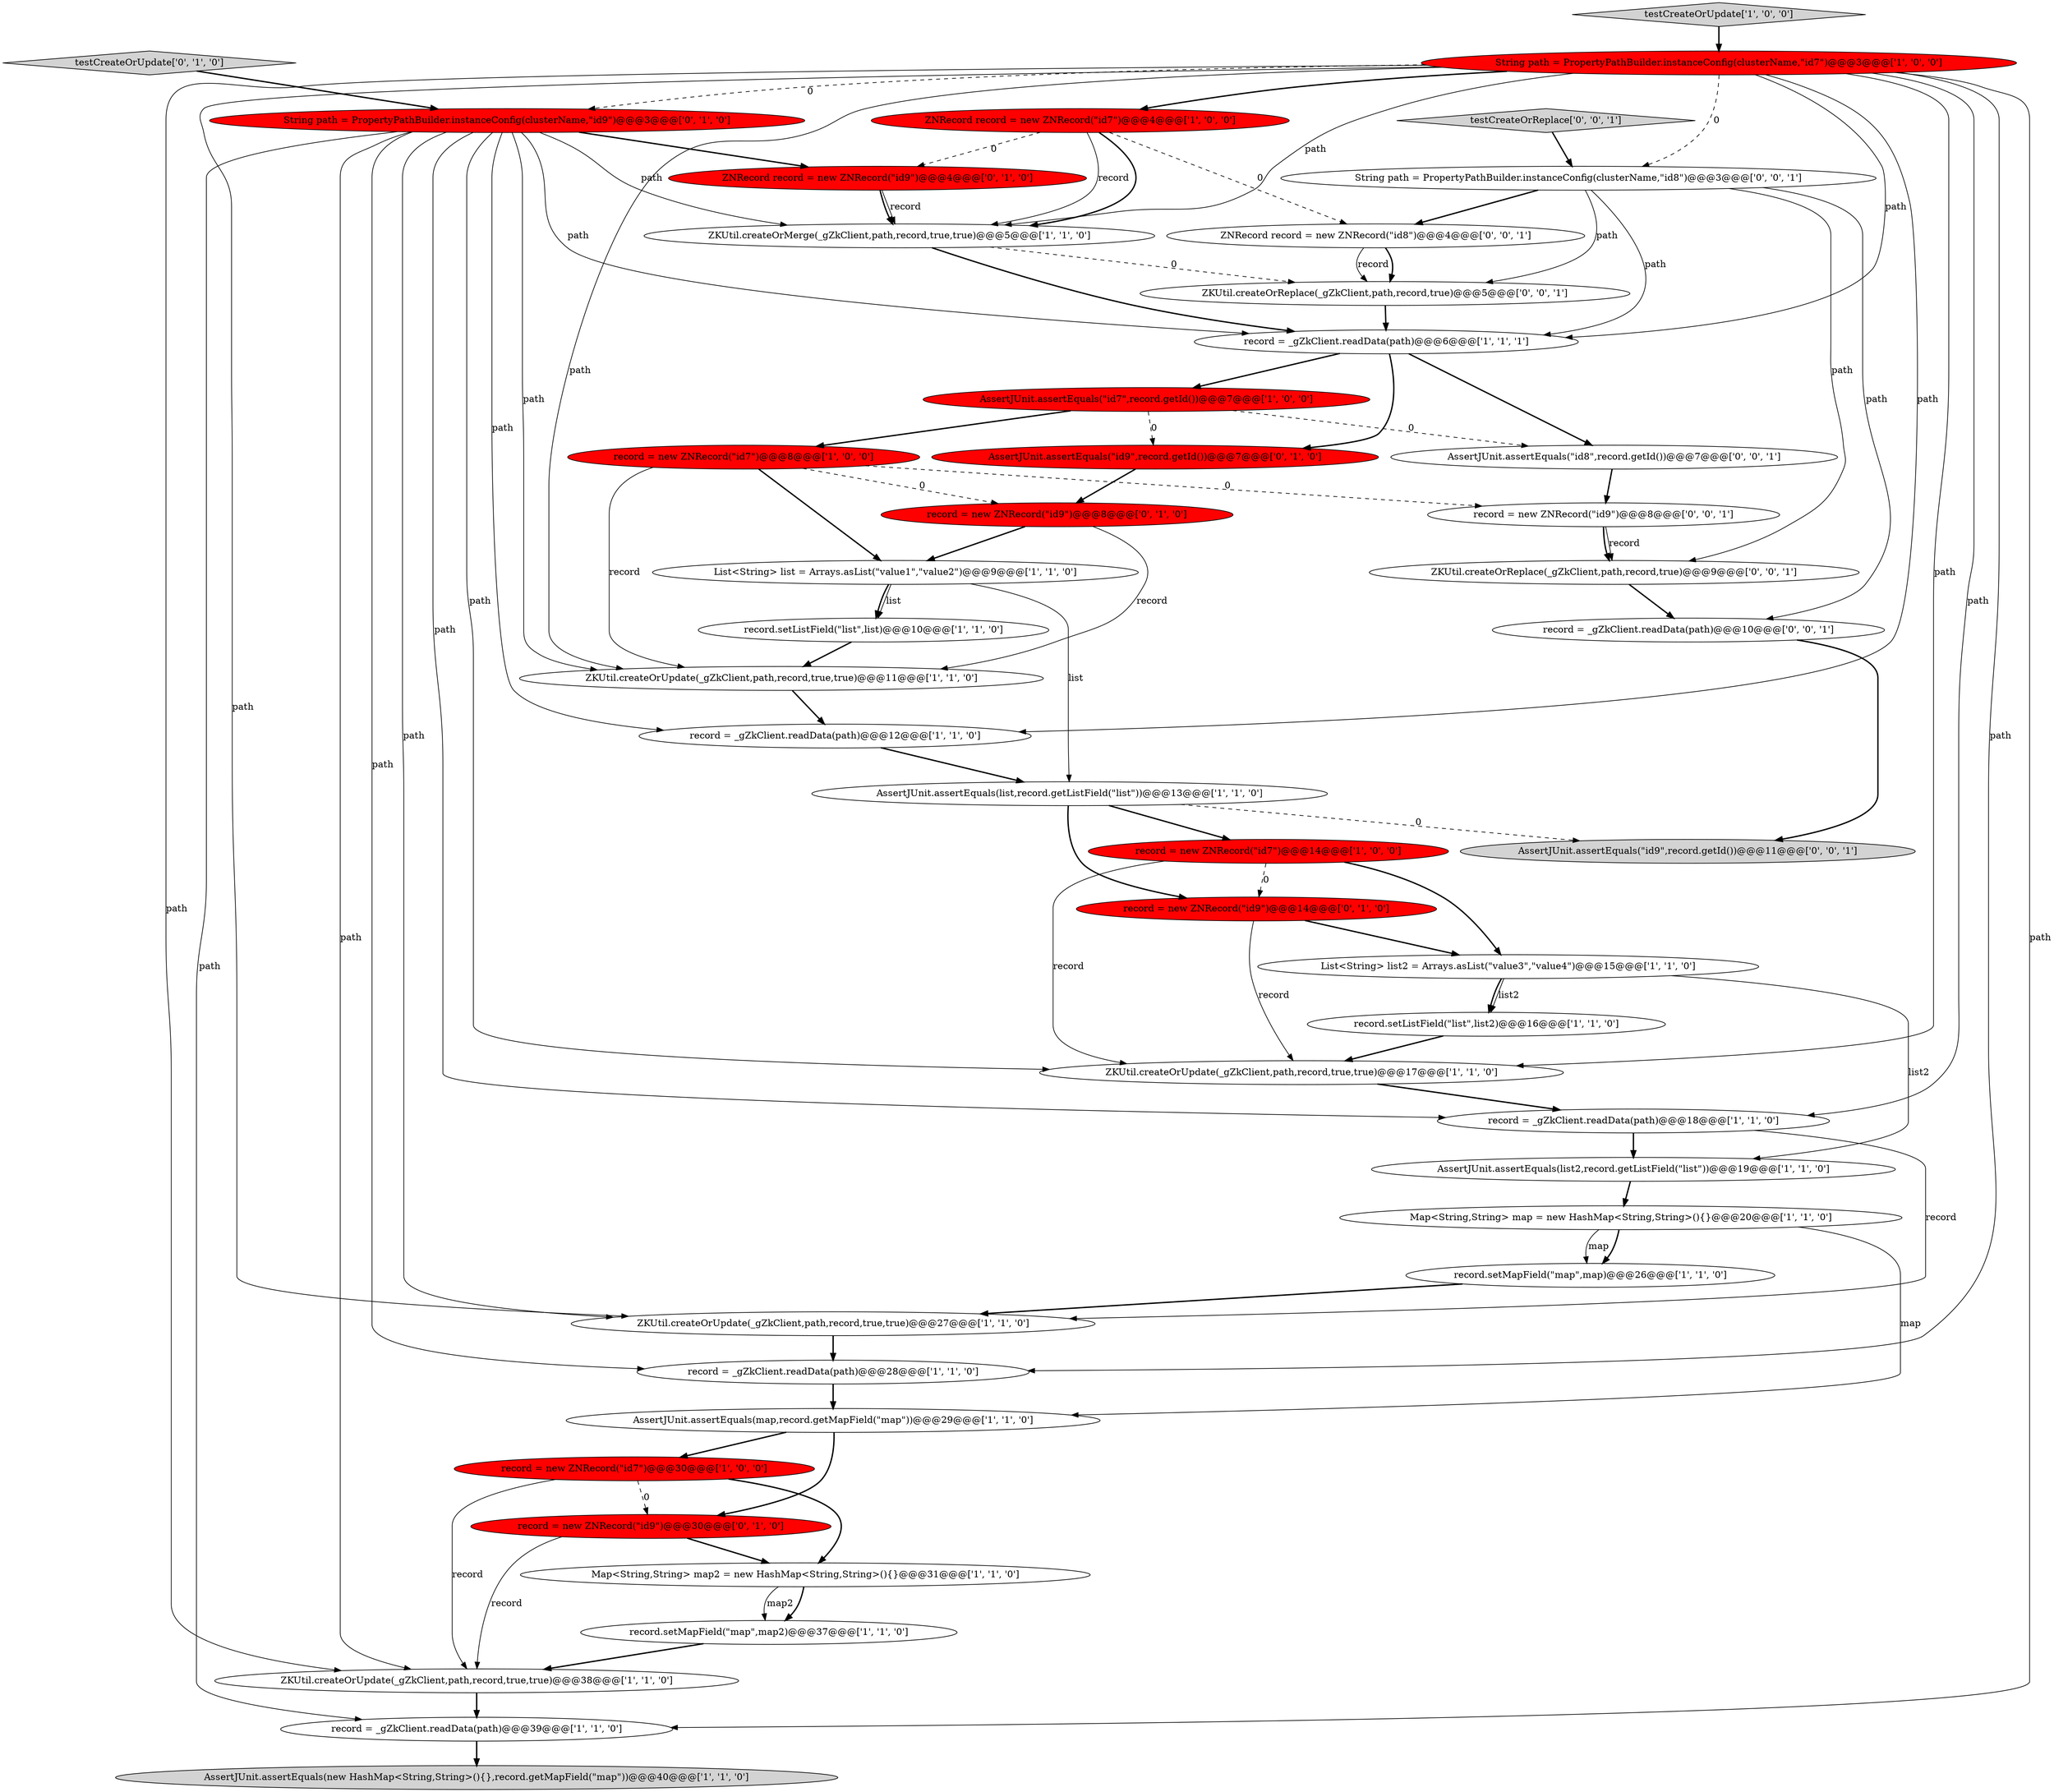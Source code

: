 digraph {
23 [style = filled, label = "List<String> list = Arrays.asList(\"value1\",\"value2\")@@@9@@@['1', '1', '0']", fillcolor = white, shape = ellipse image = "AAA0AAABBB1BBB"];
27 [style = filled, label = "AssertJUnit.assertEquals(\"id7\",record.getId())@@@7@@@['1', '0', '0']", fillcolor = red, shape = ellipse image = "AAA1AAABBB1BBB"];
15 [style = filled, label = "AssertJUnit.assertEquals(new HashMap<String,String>(){},record.getMapField(\"map\"))@@@40@@@['1', '1', '0']", fillcolor = lightgray, shape = ellipse image = "AAA0AAABBB1BBB"];
2 [style = filled, label = "String path = PropertyPathBuilder.instanceConfig(clusterName,\"id7\")@@@3@@@['1', '0', '0']", fillcolor = red, shape = ellipse image = "AAA1AAABBB1BBB"];
29 [style = filled, label = "testCreateOrUpdate['0', '1', '0']", fillcolor = lightgray, shape = diamond image = "AAA0AAABBB2BBB"];
44 [style = filled, label = "AssertJUnit.assertEquals(\"id8\",record.getId())@@@7@@@['0', '0', '1']", fillcolor = white, shape = ellipse image = "AAA0AAABBB3BBB"];
40 [style = filled, label = "AssertJUnit.assertEquals(\"id9\",record.getId())@@@11@@@['0', '0', '1']", fillcolor = lightgray, shape = ellipse image = "AAA0AAABBB3BBB"];
3 [style = filled, label = "record = _gZkClient.readData(path)@@@28@@@['1', '1', '0']", fillcolor = white, shape = ellipse image = "AAA0AAABBB1BBB"];
17 [style = filled, label = "record = new ZNRecord(\"id7\")@@@8@@@['1', '0', '0']", fillcolor = red, shape = ellipse image = "AAA1AAABBB1BBB"];
42 [style = filled, label = "ZKUtil.createOrReplace(_gZkClient,path,record,true)@@@5@@@['0', '0', '1']", fillcolor = white, shape = ellipse image = "AAA0AAABBB3BBB"];
28 [style = filled, label = "List<String> list2 = Arrays.asList(\"value3\",\"value4\")@@@15@@@['1', '1', '0']", fillcolor = white, shape = ellipse image = "AAA0AAABBB1BBB"];
30 [style = filled, label = "ZNRecord record = new ZNRecord(\"id9\")@@@4@@@['0', '1', '0']", fillcolor = red, shape = ellipse image = "AAA1AAABBB2BBB"];
19 [style = filled, label = "AssertJUnit.assertEquals(map,record.getMapField(\"map\"))@@@29@@@['1', '1', '0']", fillcolor = white, shape = ellipse image = "AAA0AAABBB1BBB"];
22 [style = filled, label = "record = _gZkClient.readData(path)@@@39@@@['1', '1', '0']", fillcolor = white, shape = ellipse image = "AAA0AAABBB1BBB"];
24 [style = filled, label = "record = new ZNRecord(\"id7\")@@@30@@@['1', '0', '0']", fillcolor = red, shape = ellipse image = "AAA1AAABBB1BBB"];
0 [style = filled, label = "record = _gZkClient.readData(path)@@@12@@@['1', '1', '0']", fillcolor = white, shape = ellipse image = "AAA0AAABBB1BBB"];
35 [style = filled, label = "String path = PropertyPathBuilder.instanceConfig(clusterName,\"id9\")@@@3@@@['0', '1', '0']", fillcolor = red, shape = ellipse image = "AAA1AAABBB2BBB"];
34 [style = filled, label = "record = new ZNRecord(\"id9\")@@@30@@@['0', '1', '0']", fillcolor = red, shape = ellipse image = "AAA1AAABBB2BBB"];
38 [style = filled, label = "ZNRecord record = new ZNRecord(\"id8\")@@@4@@@['0', '0', '1']", fillcolor = white, shape = ellipse image = "AAA0AAABBB3BBB"];
26 [style = filled, label = "record.setMapField(\"map\",map)@@@26@@@['1', '1', '0']", fillcolor = white, shape = ellipse image = "AAA0AAABBB1BBB"];
8 [style = filled, label = "record = _gZkClient.readData(path)@@@18@@@['1', '1', '0']", fillcolor = white, shape = ellipse image = "AAA0AAABBB1BBB"];
18 [style = filled, label = "ZKUtil.createOrUpdate(_gZkClient,path,record,true,true)@@@11@@@['1', '1', '0']", fillcolor = white, shape = ellipse image = "AAA0AAABBB1BBB"];
4 [style = filled, label = "ZKUtil.createOrMerge(_gZkClient,path,record,true,true)@@@5@@@['1', '1', '0']", fillcolor = white, shape = ellipse image = "AAA0AAABBB1BBB"];
16 [style = filled, label = "record = _gZkClient.readData(path)@@@6@@@['1', '1', '1']", fillcolor = white, shape = ellipse image = "AAA0AAABBB1BBB"];
5 [style = filled, label = "Map<String,String> map2 = new HashMap<String,String>(){}@@@31@@@['1', '1', '0']", fillcolor = white, shape = ellipse image = "AAA0AAABBB1BBB"];
13 [style = filled, label = "ZKUtil.createOrUpdate(_gZkClient,path,record,true,true)@@@27@@@['1', '1', '0']", fillcolor = white, shape = ellipse image = "AAA0AAABBB1BBB"];
39 [style = filled, label = "record = new ZNRecord(\"id9\")@@@8@@@['0', '0', '1']", fillcolor = white, shape = ellipse image = "AAA0AAABBB3BBB"];
43 [style = filled, label = "ZKUtil.createOrReplace(_gZkClient,path,record,true)@@@9@@@['0', '0', '1']", fillcolor = white, shape = ellipse image = "AAA0AAABBB3BBB"];
7 [style = filled, label = "ZKUtil.createOrUpdate(_gZkClient,path,record,true,true)@@@38@@@['1', '1', '0']", fillcolor = white, shape = ellipse image = "AAA0AAABBB1BBB"];
12 [style = filled, label = "record = new ZNRecord(\"id7\")@@@14@@@['1', '0', '0']", fillcolor = red, shape = ellipse image = "AAA1AAABBB1BBB"];
37 [style = filled, label = "testCreateOrReplace['0', '0', '1']", fillcolor = lightgray, shape = diamond image = "AAA0AAABBB3BBB"];
11 [style = filled, label = "record.setListField(\"list\",list)@@@10@@@['1', '1', '0']", fillcolor = white, shape = ellipse image = "AAA0AAABBB1BBB"];
31 [style = filled, label = "record = new ZNRecord(\"id9\")@@@8@@@['0', '1', '0']", fillcolor = red, shape = ellipse image = "AAA1AAABBB2BBB"];
20 [style = filled, label = "record.setListField(\"list\",list2)@@@16@@@['1', '1', '0']", fillcolor = white, shape = ellipse image = "AAA0AAABBB1BBB"];
6 [style = filled, label = "ZKUtil.createOrUpdate(_gZkClient,path,record,true,true)@@@17@@@['1', '1', '0']", fillcolor = white, shape = ellipse image = "AAA0AAABBB1BBB"];
10 [style = filled, label = "AssertJUnit.assertEquals(list,record.getListField(\"list\"))@@@13@@@['1', '1', '0']", fillcolor = white, shape = ellipse image = "AAA0AAABBB1BBB"];
21 [style = filled, label = "AssertJUnit.assertEquals(list2,record.getListField(\"list\"))@@@19@@@['1', '1', '0']", fillcolor = white, shape = ellipse image = "AAA0AAABBB1BBB"];
41 [style = filled, label = "String path = PropertyPathBuilder.instanceConfig(clusterName,\"id8\")@@@3@@@['0', '0', '1']", fillcolor = white, shape = ellipse image = "AAA0AAABBB3BBB"];
33 [style = filled, label = "AssertJUnit.assertEquals(\"id9\",record.getId())@@@7@@@['0', '1', '0']", fillcolor = red, shape = ellipse image = "AAA1AAABBB2BBB"];
36 [style = filled, label = "record = _gZkClient.readData(path)@@@10@@@['0', '0', '1']", fillcolor = white, shape = ellipse image = "AAA0AAABBB3BBB"];
9 [style = filled, label = "record.setMapField(\"map\",map2)@@@37@@@['1', '1', '0']", fillcolor = white, shape = ellipse image = "AAA0AAABBB1BBB"];
25 [style = filled, label = "Map<String,String> map = new HashMap<String,String>(){}@@@20@@@['1', '1', '0']", fillcolor = white, shape = ellipse image = "AAA0AAABBB1BBB"];
32 [style = filled, label = "record = new ZNRecord(\"id9\")@@@14@@@['0', '1', '0']", fillcolor = red, shape = ellipse image = "AAA1AAABBB2BBB"];
14 [style = filled, label = "ZNRecord record = new ZNRecord(\"id7\")@@@4@@@['1', '0', '0']", fillcolor = red, shape = ellipse image = "AAA1AAABBB1BBB"];
1 [style = filled, label = "testCreateOrUpdate['1', '0', '0']", fillcolor = lightgray, shape = diamond image = "AAA0AAABBB1BBB"];
34->7 [style = solid, label="record"];
22->15 [style = bold, label=""];
8->13 [style = solid, label="record"];
5->9 [style = bold, label=""];
28->20 [style = bold, label=""];
35->3 [style = solid, label="path"];
41->36 [style = solid, label="path"];
2->6 [style = solid, label="path"];
2->3 [style = solid, label="path"];
10->32 [style = bold, label=""];
5->9 [style = solid, label="map2"];
9->7 [style = bold, label=""];
38->42 [style = bold, label=""];
19->24 [style = bold, label=""];
2->16 [style = solid, label="path"];
2->13 [style = solid, label="path"];
3->19 [style = bold, label=""];
10->12 [style = bold, label=""];
32->6 [style = solid, label="record"];
2->14 [style = bold, label=""];
27->17 [style = bold, label=""];
2->41 [style = dashed, label="0"];
25->19 [style = solid, label="map"];
18->0 [style = bold, label=""];
4->16 [style = bold, label=""];
19->34 [style = bold, label=""];
38->42 [style = solid, label="record"];
12->28 [style = bold, label=""];
12->6 [style = solid, label="record"];
2->0 [style = solid, label="path"];
2->4 [style = solid, label="path"];
14->4 [style = solid, label="record"];
21->25 [style = bold, label=""];
11->18 [style = bold, label=""];
26->13 [style = bold, label=""];
24->5 [style = bold, label=""];
17->18 [style = solid, label="record"];
16->33 [style = bold, label=""];
25->26 [style = bold, label=""];
41->38 [style = bold, label=""];
29->35 [style = bold, label=""];
24->34 [style = dashed, label="0"];
39->43 [style = solid, label="record"];
14->4 [style = bold, label=""];
41->43 [style = solid, label="path"];
35->0 [style = solid, label="path"];
17->39 [style = dashed, label="0"];
36->40 [style = bold, label=""];
35->6 [style = solid, label="path"];
16->27 [style = bold, label=""];
35->13 [style = solid, label="path"];
28->21 [style = solid, label="list2"];
2->35 [style = dashed, label="0"];
25->26 [style = solid, label="map"];
37->41 [style = bold, label=""];
12->32 [style = dashed, label="0"];
43->36 [style = bold, label=""];
42->16 [style = bold, label=""];
35->18 [style = solid, label="path"];
35->8 [style = solid, label="path"];
2->18 [style = solid, label="path"];
2->8 [style = solid, label="path"];
17->23 [style = bold, label=""];
7->22 [style = bold, label=""];
10->40 [style = dashed, label="0"];
16->44 [style = bold, label=""];
14->38 [style = dashed, label="0"];
23->11 [style = solid, label="list"];
1->2 [style = bold, label=""];
27->44 [style = dashed, label="0"];
23->11 [style = bold, label=""];
23->10 [style = solid, label="list"];
35->30 [style = bold, label=""];
30->4 [style = solid, label="record"];
27->33 [style = dashed, label="0"];
24->7 [style = solid, label="record"];
41->16 [style = solid, label="path"];
31->23 [style = bold, label=""];
35->4 [style = solid, label="path"];
31->18 [style = solid, label="record"];
35->22 [style = solid, label="path"];
35->16 [style = solid, label="path"];
34->5 [style = bold, label=""];
39->43 [style = bold, label=""];
2->22 [style = solid, label="path"];
20->6 [style = bold, label=""];
44->39 [style = bold, label=""];
17->31 [style = dashed, label="0"];
28->20 [style = solid, label="list2"];
0->10 [style = bold, label=""];
13->3 [style = bold, label=""];
30->4 [style = bold, label=""];
14->30 [style = dashed, label="0"];
6->8 [style = bold, label=""];
4->42 [style = dashed, label="0"];
8->21 [style = bold, label=""];
33->31 [style = bold, label=""];
41->42 [style = solid, label="path"];
32->28 [style = bold, label=""];
2->7 [style = solid, label="path"];
35->7 [style = solid, label="path"];
}
